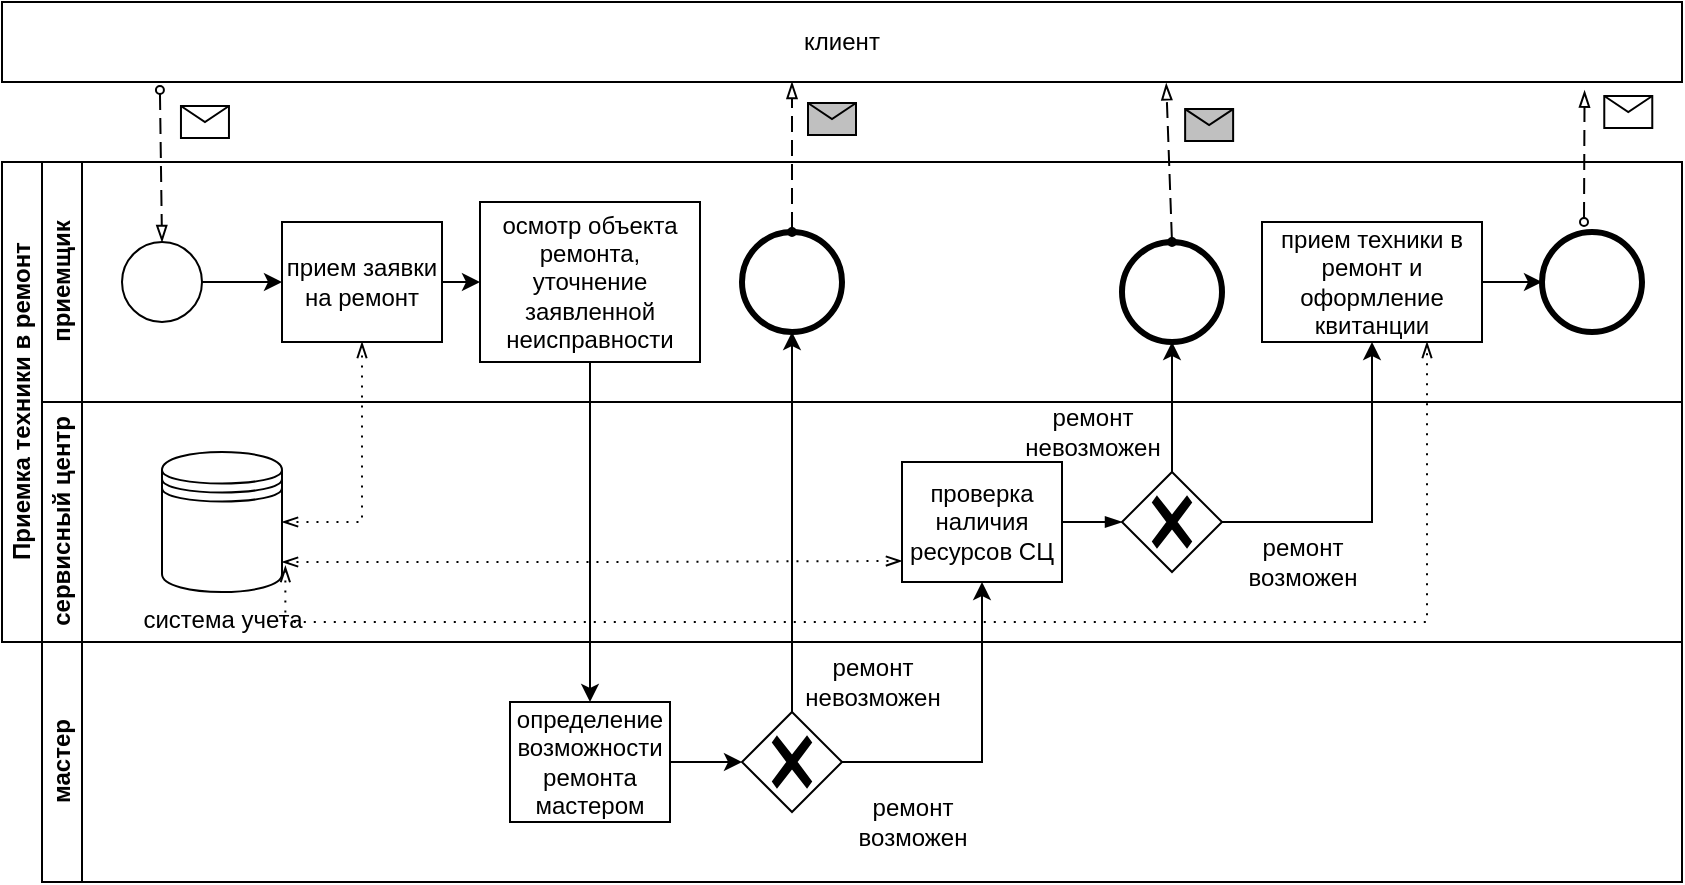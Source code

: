 <mxfile version="21.6.5" type="device">
  <diagram id="prtHgNgQTEPvFCAcTncT" name="Page-1">
    <mxGraphModel dx="1022" dy="507" grid="1" gridSize="10" guides="1" tooltips="1" connect="1" arrows="1" fold="1" page="1" pageScale="1" pageWidth="1169" pageHeight="827" math="0" shadow="0">
      <root>
        <mxCell id="0" />
        <mxCell id="1" parent="0" />
        <mxCell id="dNxyNK7c78bLwvsdeMH5-19" value="Приемка техники в ремонт" style="swimlane;html=1;childLayout=stackLayout;resizeParent=1;resizeParentMax=0;horizontal=0;startSize=20;horizontalStack=0;" parent="1" vertex="1">
          <mxGeometry x="120" y="120" width="840" height="240" as="geometry">
            <mxRectangle x="120" y="120" width="40" height="190" as="alternateBounds" />
          </mxGeometry>
        </mxCell>
        <mxCell id="dNxyNK7c78bLwvsdeMH5-20" value="приемщик" style="swimlane;html=1;startSize=20;horizontal=0;" parent="dNxyNK7c78bLwvsdeMH5-19" vertex="1">
          <mxGeometry x="20" width="820" height="120" as="geometry">
            <mxRectangle x="20" width="660" height="30" as="alternateBounds" />
          </mxGeometry>
        </mxCell>
        <mxCell id="dNxyNK7c78bLwvsdeMH5-25" value="" style="edgeStyle=orthogonalEdgeStyle;rounded=0;orthogonalLoop=1;jettySize=auto;html=1;" parent="dNxyNK7c78bLwvsdeMH5-20" source="dNxyNK7c78bLwvsdeMH5-23" target="dNxyNK7c78bLwvsdeMH5-24" edge="1">
          <mxGeometry relative="1" as="geometry" />
        </mxCell>
        <mxCell id="dNxyNK7c78bLwvsdeMH5-23" value="" style="ellipse;whiteSpace=wrap;html=1;" parent="dNxyNK7c78bLwvsdeMH5-20" vertex="1">
          <mxGeometry x="40" y="40" width="40" height="40" as="geometry" />
        </mxCell>
        <mxCell id="KRgtnpFTlKRBo5wsaVx2-23" style="edgeStyle=orthogonalEdgeStyle;rounded=0;orthogonalLoop=1;jettySize=auto;html=1;exitX=1;exitY=0.5;exitDx=0;exitDy=0;entryX=0;entryY=0.5;entryDx=0;entryDy=0;" edge="1" parent="dNxyNK7c78bLwvsdeMH5-20" source="dNxyNK7c78bLwvsdeMH5-24" target="dNxyNK7c78bLwvsdeMH5-30">
          <mxGeometry relative="1" as="geometry" />
        </mxCell>
        <mxCell id="dNxyNK7c78bLwvsdeMH5-24" value="прием заявки на ремонт" style="rounded=0;whiteSpace=wrap;html=1;fontFamily=Helvetica;fontSize=12;fontColor=#000000;align=center;" parent="dNxyNK7c78bLwvsdeMH5-20" vertex="1">
          <mxGeometry x="120" y="30" width="80" height="60" as="geometry" />
        </mxCell>
        <mxCell id="dNxyNK7c78bLwvsdeMH5-30" value="осмотр объекта ремонта, уточнение заявленной неисправности" style="rounded=0;whiteSpace=wrap;html=1;fontFamily=Helvetica;fontSize=12;fontColor=#000000;align=center;" parent="dNxyNK7c78bLwvsdeMH5-20" vertex="1">
          <mxGeometry x="219" y="20" width="110" height="80" as="geometry" />
        </mxCell>
        <mxCell id="KRgtnpFTlKRBo5wsaVx2-28" value="" style="points=[[0.145,0.145,0],[0.5,0,0],[0.855,0.145,0],[1,0.5,0],[0.855,0.855,0],[0.5,1,0],[0.145,0.855,0],[0,0.5,0]];shape=mxgraph.bpmn.event;html=1;verticalLabelPosition=bottom;labelBackgroundColor=#ffffff;verticalAlign=top;align=center;perimeter=ellipsePerimeter;outlineConnect=0;aspect=fixed;outline=end;symbol=terminate2;" vertex="1" parent="dNxyNK7c78bLwvsdeMH5-20">
          <mxGeometry x="350" y="35" width="50" height="50" as="geometry" />
        </mxCell>
        <mxCell id="KRgtnpFTlKRBo5wsaVx2-41" value="" style="points=[[0.145,0.145,0],[0.5,0,0],[0.855,0.145,0],[1,0.5,0],[0.855,0.855,0],[0.5,1,0],[0.145,0.855,0],[0,0.5,0]];shape=mxgraph.bpmn.event;html=1;verticalLabelPosition=bottom;labelBackgroundColor=#ffffff;verticalAlign=top;align=center;perimeter=ellipsePerimeter;outlineConnect=0;aspect=fixed;outline=end;symbol=terminate2;" vertex="1" parent="dNxyNK7c78bLwvsdeMH5-20">
          <mxGeometry x="540" y="40" width="50" height="50" as="geometry" />
        </mxCell>
        <mxCell id="KRgtnpFTlKRBo5wsaVx2-44" value="" style="endArrow=blockThin;html=1;labelPosition=left;verticalLabelPosition=middle;align=right;verticalAlign=middle;dashed=1;dashPattern=8 4;endFill=0;startArrow=oval;startFill=0;endSize=6;startSize=4;rounded=0;entryX=0.693;entryY=1.017;entryDx=0;entryDy=0;entryPerimeter=0;" edge="1" parent="dNxyNK7c78bLwvsdeMH5-20" target="KRgtnpFTlKRBo5wsaVx2-2">
          <mxGeometry relative="1" as="geometry">
            <mxPoint x="565" y="40" as="sourcePoint" />
            <mxPoint x="564.5" y="-35" as="targetPoint" />
          </mxGeometry>
        </mxCell>
        <mxCell id="KRgtnpFTlKRBo5wsaVx2-45" value="" style="shape=message;html=1;outlineConnect=0;labelPosition=left;verticalLabelPosition=middle;align=right;verticalAlign=middle;spacingRight=5;labelBackgroundColor=#ffffff;fillColor=#C0C0C0;" vertex="1" parent="KRgtnpFTlKRBo5wsaVx2-44">
          <mxGeometry width="24" height="16" relative="1" as="geometry">
            <mxPoint x="8" y="-27" as="offset" />
          </mxGeometry>
        </mxCell>
        <mxCell id="KRgtnpFTlKRBo5wsaVx2-57" style="edgeStyle=orthogonalEdgeStyle;rounded=0;orthogonalLoop=1;jettySize=auto;html=1;exitX=1;exitY=0.5;exitDx=0;exitDy=0;entryX=0;entryY=0.5;entryDx=0;entryDy=0;entryPerimeter=0;" edge="1" parent="dNxyNK7c78bLwvsdeMH5-20" source="KRgtnpFTlKRBo5wsaVx2-48" target="KRgtnpFTlKRBo5wsaVx2-56">
          <mxGeometry relative="1" as="geometry" />
        </mxCell>
        <mxCell id="KRgtnpFTlKRBo5wsaVx2-48" value="прием техники в ремонт и оформление квитанции" style="rounded=0;whiteSpace=wrap;html=1;fontFamily=Helvetica;fontSize=12;fontColor=#000000;align=center;" vertex="1" parent="dNxyNK7c78bLwvsdeMH5-20">
          <mxGeometry x="610" y="30" width="110" height="60" as="geometry" />
        </mxCell>
        <mxCell id="KRgtnpFTlKRBo5wsaVx2-56" value="" style="points=[[0.145,0.145,0],[0.5,0,0],[0.855,0.145,0],[1,0.5,0],[0.855,0.855,0],[0.5,1,0],[0.145,0.855,0],[0,0.5,0]];shape=mxgraph.bpmn.event;html=1;verticalLabelPosition=bottom;labelBackgroundColor=#ffffff;verticalAlign=top;align=center;perimeter=ellipsePerimeter;outlineConnect=0;aspect=fixed;outline=end;symbol=terminate2;" vertex="1" parent="dNxyNK7c78bLwvsdeMH5-20">
          <mxGeometry x="750" y="35" width="50" height="50" as="geometry" />
        </mxCell>
        <mxCell id="dNxyNK7c78bLwvsdeMH5-21" value="сервисный центр" style="swimlane;html=1;startSize=20;horizontal=0;" parent="dNxyNK7c78bLwvsdeMH5-19" vertex="1">
          <mxGeometry x="20" y="120" width="820" height="120" as="geometry">
            <mxRectangle x="20" y="120" width="660" height="30" as="alternateBounds" />
          </mxGeometry>
        </mxCell>
        <mxCell id="KRgtnpFTlKRBo5wsaVx2-15" value="система учета" style="shape=datastore;html=1;labelPosition=center;verticalLabelPosition=bottom;align=center;verticalAlign=top;" vertex="1" parent="dNxyNK7c78bLwvsdeMH5-21">
          <mxGeometry x="60" y="25" width="60" height="70" as="geometry" />
        </mxCell>
        <mxCell id="KRgtnpFTlKRBo5wsaVx2-35" value="проверка наличия ресурсов СЦ" style="rounded=0;whiteSpace=wrap;html=1;fontFamily=Helvetica;fontSize=12;fontColor=#000000;align=center;" vertex="1" parent="dNxyNK7c78bLwvsdeMH5-21">
          <mxGeometry x="430" y="30" width="80" height="60" as="geometry" />
        </mxCell>
        <mxCell id="KRgtnpFTlKRBo5wsaVx2-39" value="" style="points=[[0.25,0.25,0],[0.5,0,0],[0.75,0.25,0],[1,0.5,0],[0.75,0.75,0],[0.5,1,0],[0.25,0.75,0],[0,0.5,0]];shape=mxgraph.bpmn.gateway2;html=1;verticalLabelPosition=bottom;labelBackgroundColor=#ffffff;verticalAlign=top;align=center;perimeter=rhombusPerimeter;outlineConnect=0;outline=none;symbol=none;gwType=exclusive;" vertex="1" parent="dNxyNK7c78bLwvsdeMH5-21">
          <mxGeometry x="540" y="35" width="50" height="50" as="geometry" />
        </mxCell>
        <mxCell id="KRgtnpFTlKRBo5wsaVx2-36" value="" style="edgeStyle=elbowEdgeStyle;fontSize=12;html=1;endArrow=blockThin;endFill=1;rounded=0;exitX=1;exitY=0.5;exitDx=0;exitDy=0;entryX=0;entryY=0.5;entryDx=0;entryDy=0;entryPerimeter=0;" edge="1" parent="dNxyNK7c78bLwvsdeMH5-21" source="KRgtnpFTlKRBo5wsaVx2-35" target="KRgtnpFTlKRBo5wsaVx2-39">
          <mxGeometry width="160" relative="1" as="geometry">
            <mxPoint x="530" y="59.5" as="sourcePoint" />
            <mxPoint x="690" y="59.5" as="targetPoint" />
          </mxGeometry>
        </mxCell>
        <mxCell id="KRgtnpFTlKRBo5wsaVx2-47" value="ремонт&lt;br&gt;возможен" style="text;html=1;align=center;verticalAlign=middle;resizable=0;points=[];autosize=1;strokeColor=none;fillColor=none;" vertex="1" parent="dNxyNK7c78bLwvsdeMH5-21">
          <mxGeometry x="590" y="60" width="80" height="40" as="geometry" />
        </mxCell>
        <mxCell id="KRgtnpFTlKRBo5wsaVx2-60" value="" style="edgeStyle=elbowEdgeStyle;fontSize=12;html=1;endFill=0;startFill=0;endSize=6;startSize=6;dashed=1;dashPattern=1 4;endArrow=openThin;startArrow=openThin;rounded=0;" edge="1" parent="dNxyNK7c78bLwvsdeMH5-21">
          <mxGeometry width="160" relative="1" as="geometry">
            <mxPoint x="120" y="80" as="sourcePoint" />
            <mxPoint x="430" y="79.5" as="targetPoint" />
          </mxGeometry>
        </mxCell>
        <mxCell id="KRgtnpFTlKRBo5wsaVx2-46" value="ремонт&lt;br&gt;невозможен" style="text;html=1;align=center;verticalAlign=middle;resizable=0;points=[];autosize=1;strokeColor=none;fillColor=none;" vertex="1" parent="dNxyNK7c78bLwvsdeMH5-21">
          <mxGeometry x="480" y="-5" width="90" height="40" as="geometry" />
        </mxCell>
        <mxCell id="KRgtnpFTlKRBo5wsaVx2-20" value="" style="edgeStyle=elbowEdgeStyle;fontSize=12;html=1;endFill=0;startFill=0;endSize=6;startSize=6;dashed=1;dashPattern=1 4;endArrow=openThin;startArrow=openThin;rounded=0;exitX=1;exitY=0.5;exitDx=0;exitDy=0;entryX=0.5;entryY=1;entryDx=0;entryDy=0;" edge="1" parent="dNxyNK7c78bLwvsdeMH5-19" source="KRgtnpFTlKRBo5wsaVx2-15" target="dNxyNK7c78bLwvsdeMH5-24">
          <mxGeometry width="160" relative="1" as="geometry">
            <mxPoint x="210" y="150" as="sourcePoint" />
            <mxPoint x="370" y="150" as="targetPoint" />
            <Array as="points">
              <mxPoint x="180" y="90" />
            </Array>
          </mxGeometry>
        </mxCell>
        <mxCell id="KRgtnpFTlKRBo5wsaVx2-43" style="edgeStyle=orthogonalEdgeStyle;rounded=0;orthogonalLoop=1;jettySize=auto;html=1;exitX=0.5;exitY=0;exitDx=0;exitDy=0;exitPerimeter=0;" edge="1" parent="dNxyNK7c78bLwvsdeMH5-19" source="KRgtnpFTlKRBo5wsaVx2-39" target="KRgtnpFTlKRBo5wsaVx2-41">
          <mxGeometry relative="1" as="geometry" />
        </mxCell>
        <mxCell id="KRgtnpFTlKRBo5wsaVx2-50" style="edgeStyle=orthogonalEdgeStyle;rounded=0;orthogonalLoop=1;jettySize=auto;html=1;exitX=1;exitY=0.5;exitDx=0;exitDy=0;exitPerimeter=0;" edge="1" parent="dNxyNK7c78bLwvsdeMH5-19" source="KRgtnpFTlKRBo5wsaVx2-39" target="KRgtnpFTlKRBo5wsaVx2-48">
          <mxGeometry relative="1" as="geometry" />
        </mxCell>
        <mxCell id="KRgtnpFTlKRBo5wsaVx2-51" value="" style="edgeStyle=elbowEdgeStyle;fontSize=12;html=1;endFill=0;startFill=0;endSize=6;startSize=6;dashed=1;dashPattern=1 4;endArrow=openThin;startArrow=openThin;rounded=0;exitX=1.028;exitY=0.814;exitDx=0;exitDy=0;exitPerimeter=0;entryX=0.75;entryY=1;entryDx=0;entryDy=0;" edge="1" parent="dNxyNK7c78bLwvsdeMH5-19" source="KRgtnpFTlKRBo5wsaVx2-15" target="KRgtnpFTlKRBo5wsaVx2-48">
          <mxGeometry width="160" relative="1" as="geometry">
            <mxPoint x="410" y="150" as="sourcePoint" />
            <mxPoint x="570" y="150" as="targetPoint" />
            <Array as="points">
              <mxPoint x="720" y="230" />
            </Array>
          </mxGeometry>
        </mxCell>
        <mxCell id="KRgtnpFTlKRBo5wsaVx2-2" value="клиент" style="rounded=0;whiteSpace=wrap;html=1;" vertex="1" parent="1">
          <mxGeometry x="120" y="40" width="840" height="40" as="geometry" />
        </mxCell>
        <mxCell id="KRgtnpFTlKRBo5wsaVx2-11" value="" style="endArrow=blockThin;html=1;labelPosition=left;verticalLabelPosition=middle;align=right;verticalAlign=middle;dashed=1;dashPattern=8 4;endFill=0;startArrow=oval;startFill=0;endSize=6;startSize=4;rounded=0;entryX=0.5;entryY=0;entryDx=0;entryDy=0;exitX=0.094;exitY=1.1;exitDx=0;exitDy=0;exitPerimeter=0;" edge="1" parent="1" source="KRgtnpFTlKRBo5wsaVx2-2" target="dNxyNK7c78bLwvsdeMH5-23">
          <mxGeometry relative="1" as="geometry">
            <mxPoint x="330" y="70" as="sourcePoint" />
            <mxPoint x="490" y="70" as="targetPoint" />
          </mxGeometry>
        </mxCell>
        <mxCell id="KRgtnpFTlKRBo5wsaVx2-12" value="" style="shape=message;html=1;outlineConnect=0;labelPosition=left;verticalLabelPosition=middle;align=right;verticalAlign=middle;spacingRight=5;labelBackgroundColor=#ffffff;" vertex="1" parent="KRgtnpFTlKRBo5wsaVx2-11">
          <mxGeometry width="24" height="16" relative="1" as="geometry">
            <mxPoint x="10" y="-30" as="offset" />
          </mxGeometry>
        </mxCell>
        <mxCell id="KRgtnpFTlKRBo5wsaVx2-16" value="мастер" style="swimlane;html=1;startSize=20;horizontal=0;" vertex="1" parent="1">
          <mxGeometry x="140" y="360" width="820" height="120" as="geometry">
            <mxRectangle x="140" y="360" width="40" height="70" as="alternateBounds" />
          </mxGeometry>
        </mxCell>
        <mxCell id="KRgtnpFTlKRBo5wsaVx2-27" style="edgeStyle=orthogonalEdgeStyle;rounded=0;orthogonalLoop=1;jettySize=auto;html=1;exitX=1;exitY=0.5;exitDx=0;exitDy=0;entryX=0;entryY=0.5;entryDx=0;entryDy=0;entryPerimeter=0;" edge="1" parent="KRgtnpFTlKRBo5wsaVx2-16" source="kgiaQRq-cX29MRZ9A9bn-7" target="KRgtnpFTlKRBo5wsaVx2-25">
          <mxGeometry relative="1" as="geometry" />
        </mxCell>
        <mxCell id="kgiaQRq-cX29MRZ9A9bn-7" value="определение возможности ремонта мастером" style="rounded=0;whiteSpace=wrap;html=1;fontFamily=Helvetica;fontSize=12;fontColor=#000000;align=center;" parent="KRgtnpFTlKRBo5wsaVx2-16" vertex="1">
          <mxGeometry x="234" y="30" width="80" height="60" as="geometry" />
        </mxCell>
        <mxCell id="KRgtnpFTlKRBo5wsaVx2-25" value="" style="points=[[0.25,0.25,0],[0.5,0,0],[0.75,0.25,0],[1,0.5,0],[0.75,0.75,0],[0.5,1,0],[0.25,0.75,0],[0,0.5,0]];shape=mxgraph.bpmn.gateway2;html=1;verticalLabelPosition=bottom;labelBackgroundColor=#ffffff;verticalAlign=top;align=center;perimeter=rhombusPerimeter;outlineConnect=0;outline=none;symbol=none;gwType=exclusive;" vertex="1" parent="KRgtnpFTlKRBo5wsaVx2-16">
          <mxGeometry x="350" y="35" width="50" height="50" as="geometry" />
        </mxCell>
        <mxCell id="KRgtnpFTlKRBo5wsaVx2-34" value="ремонт&lt;br&gt;невозможен" style="text;html=1;align=center;verticalAlign=middle;resizable=0;points=[];autosize=1;strokeColor=none;fillColor=none;" vertex="1" parent="KRgtnpFTlKRBo5wsaVx2-16">
          <mxGeometry x="370" width="90" height="40" as="geometry" />
        </mxCell>
        <mxCell id="KRgtnpFTlKRBo5wsaVx2-38" value="ремонт&lt;br&gt;возможен" style="text;html=1;align=center;verticalAlign=middle;resizable=0;points=[];autosize=1;strokeColor=none;fillColor=none;" vertex="1" parent="KRgtnpFTlKRBo5wsaVx2-16">
          <mxGeometry x="395" y="70" width="80" height="40" as="geometry" />
        </mxCell>
        <mxCell id="kgiaQRq-cX29MRZ9A9bn-8" style="edgeStyle=orthogonalEdgeStyle;rounded=0;orthogonalLoop=1;jettySize=auto;html=1;entryX=0.5;entryY=0;entryDx=0;entryDy=0;" parent="1" source="dNxyNK7c78bLwvsdeMH5-30" target="kgiaQRq-cX29MRZ9A9bn-7" edge="1">
          <mxGeometry relative="1" as="geometry" />
        </mxCell>
        <mxCell id="KRgtnpFTlKRBo5wsaVx2-30" style="edgeStyle=orthogonalEdgeStyle;rounded=0;orthogonalLoop=1;jettySize=auto;html=1;exitX=0.5;exitY=0;exitDx=0;exitDy=0;exitPerimeter=0;entryX=0.5;entryY=1;entryDx=0;entryDy=0;entryPerimeter=0;" edge="1" parent="1" source="KRgtnpFTlKRBo5wsaVx2-25" target="KRgtnpFTlKRBo5wsaVx2-28">
          <mxGeometry relative="1" as="geometry" />
        </mxCell>
        <mxCell id="KRgtnpFTlKRBo5wsaVx2-31" value="" style="endArrow=blockThin;html=1;labelPosition=left;verticalLabelPosition=middle;align=right;verticalAlign=middle;dashed=1;dashPattern=8 4;endFill=0;startArrow=oval;startFill=0;endSize=6;startSize=4;rounded=0;exitX=0.5;exitY=0;exitDx=0;exitDy=0;exitPerimeter=0;" edge="1" parent="1" source="KRgtnpFTlKRBo5wsaVx2-28">
          <mxGeometry relative="1" as="geometry">
            <mxPoint x="510" y="150" as="sourcePoint" />
            <mxPoint x="515" y="80" as="targetPoint" />
          </mxGeometry>
        </mxCell>
        <mxCell id="KRgtnpFTlKRBo5wsaVx2-32" value="" style="shape=message;html=1;outlineConnect=0;labelPosition=left;verticalLabelPosition=middle;align=right;verticalAlign=middle;spacingRight=5;labelBackgroundColor=#ffffff;fillColor=#C0C0C0;" vertex="1" parent="KRgtnpFTlKRBo5wsaVx2-31">
          <mxGeometry width="24" height="16" relative="1" as="geometry">
            <mxPoint x="8" y="-27" as="offset" />
          </mxGeometry>
        </mxCell>
        <mxCell id="KRgtnpFTlKRBo5wsaVx2-37" style="edgeStyle=orthogonalEdgeStyle;rounded=0;orthogonalLoop=1;jettySize=auto;html=1;exitX=1;exitY=0.5;exitDx=0;exitDy=0;exitPerimeter=0;entryX=0.5;entryY=1;entryDx=0;entryDy=0;" edge="1" parent="1" source="KRgtnpFTlKRBo5wsaVx2-25" target="KRgtnpFTlKRBo5wsaVx2-35">
          <mxGeometry relative="1" as="geometry" />
        </mxCell>
        <mxCell id="KRgtnpFTlKRBo5wsaVx2-58" value="" style="endArrow=blockThin;html=1;labelPosition=left;verticalLabelPosition=middle;align=right;verticalAlign=middle;dashed=1;dashPattern=8 4;endFill=0;startArrow=oval;startFill=0;endSize=6;startSize=4;rounded=0;entryX=0.942;entryY=1.108;entryDx=0;entryDy=0;entryPerimeter=0;" edge="1" parent="1" target="KRgtnpFTlKRBo5wsaVx2-2">
          <mxGeometry relative="1" as="geometry">
            <mxPoint x="911" y="150" as="sourcePoint" />
            <mxPoint x="921.04" y="146" as="targetPoint" />
          </mxGeometry>
        </mxCell>
        <mxCell id="KRgtnpFTlKRBo5wsaVx2-59" value="" style="shape=message;html=1;outlineConnect=0;labelPosition=left;verticalLabelPosition=middle;align=right;verticalAlign=middle;spacingRight=5;labelBackgroundColor=#ffffff;" vertex="1" parent="KRgtnpFTlKRBo5wsaVx2-58">
          <mxGeometry width="24" height="16" relative="1" as="geometry">
            <mxPoint x="10" y="-30" as="offset" />
          </mxGeometry>
        </mxCell>
      </root>
    </mxGraphModel>
  </diagram>
</mxfile>
